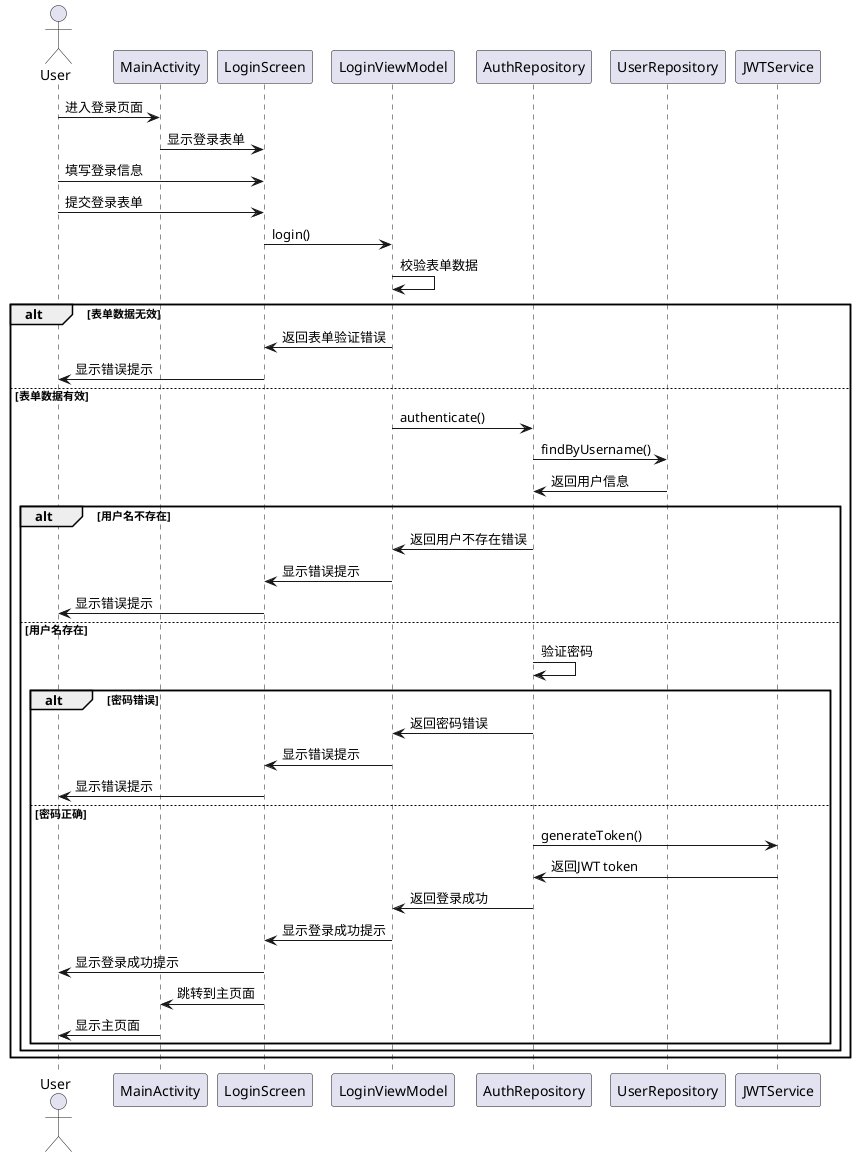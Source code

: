 @startuml
actor User
participant MainActivity
participant LoginScreen
participant LoginViewModel
participant AuthRepository
participant UserRepository
participant JWTService

User -> MainActivity: 进入登录页面
MainActivity -> LoginScreen: 显示登录表单

User -> LoginScreen: 填写登录信息
User -> LoginScreen: 提交登录表单

LoginScreen -> LoginViewModel: login()

LoginViewModel -> LoginViewModel: 校验表单数据
alt 表单数据无效
    LoginViewModel -> LoginScreen: 返回表单验证错误
    LoginScreen -> User: 显示错误提示
else 表单数据有效
    LoginViewModel -> AuthRepository: authenticate()

    AuthRepository -> UserRepository: findByUsername()
    UserRepository -> AuthRepository: 返回用户信息

    alt 用户名不存在
        AuthRepository -> LoginViewModel: 返回用户不存在错误
        LoginViewModel -> LoginScreen: 显示错误提示
        LoginScreen -> User: 显示错误提示
    else 用户名存在
        AuthRepository -> AuthRepository: 验证密码
        alt 密码错误
            AuthRepository -> LoginViewModel: 返回密码错误
            LoginViewModel -> LoginScreen: 显示错误提示
            LoginScreen -> User: 显示错误提示
        else 密码正确
            AuthRepository -> JWTService: generateToken()
            JWTService -> AuthRepository: 返回JWT token

            AuthRepository -> LoginViewModel: 返回登录成功
            LoginViewModel -> LoginScreen: 显示登录成功提示
            LoginScreen -> User: 显示登录成功提示

            LoginScreen -> MainActivity: 跳转到主页面
            MainActivity -> User: 显示主页面
        end
    end
end
@enduml